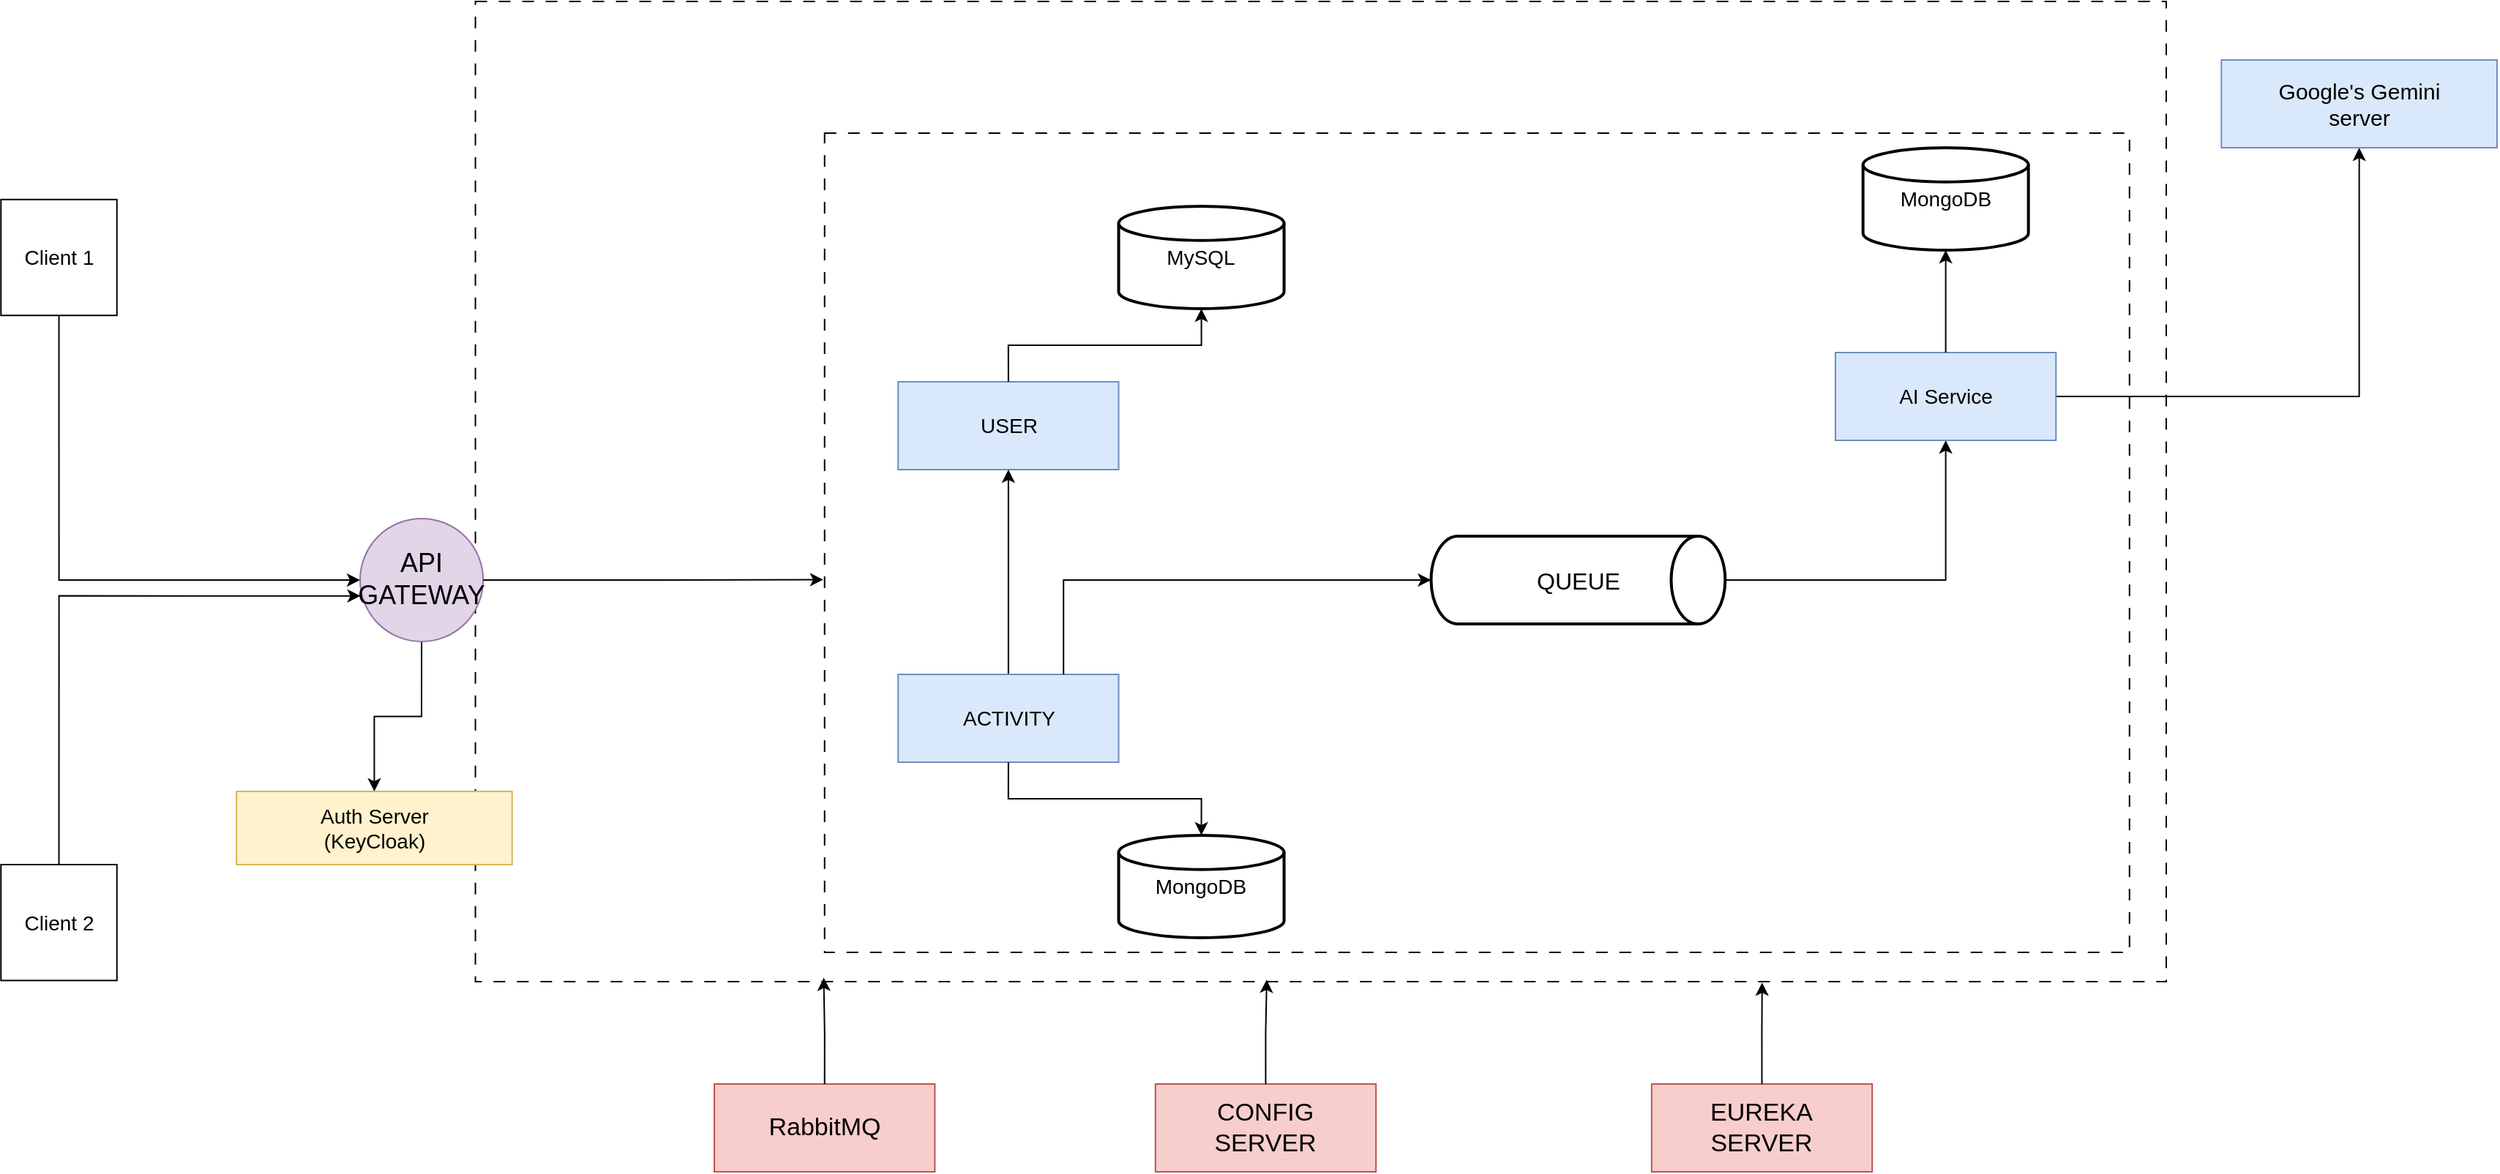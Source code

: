 <mxfile version="28.0.4">
  <diagram name="Page-1" id="B-HlwMAFkNB42_Oyl91Y">
    <mxGraphModel dx="1737" dy="1043" grid="1" gridSize="10" guides="1" tooltips="1" connect="1" arrows="1" fold="1" page="1" pageScale="1" pageWidth="1100" pageHeight="850" math="0" shadow="0">
      <root>
        <mxCell id="0" />
        <mxCell id="1" parent="0" />
        <mxCell id="1UR0G-72wyargxFIS4kL-36" value="" style="rounded=0;whiteSpace=wrap;html=1;fillStyle=zigzag-line;dashed=1;dashPattern=8 8;fillColor=none;glass=0;shadow=0;" vertex="1" parent="1">
          <mxGeometry x="388.797" y="25" width="1155.188" height="670" as="geometry" />
        </mxCell>
        <mxCell id="1UR0G-72wyargxFIS4kL-11" style="edgeStyle=orthogonalEdgeStyle;rounded=0;orthogonalLoop=1;jettySize=auto;html=1;exitX=0.5;exitY=1;exitDx=0;exitDy=0;entryX=0;entryY=0.5;entryDx=0;entryDy=0;" edge="1" parent="1" source="1UR0G-72wyargxFIS4kL-1" target="1UR0G-72wyargxFIS4kL-3">
          <mxGeometry relative="1" as="geometry" />
        </mxCell>
        <mxCell id="1UR0G-72wyargxFIS4kL-1" value="&lt;font style=&quot;font-size: 14px;&quot;&gt;Client 1&lt;/font&gt;" style="whiteSpace=wrap;html=1;aspect=fixed;" vertex="1" parent="1">
          <mxGeometry x="64.656" y="160.39" width="79.223" height="79.223" as="geometry" />
        </mxCell>
        <mxCell id="1UR0G-72wyargxFIS4kL-2" value="&lt;font style=&quot;font-size: 14px;&quot;&gt;Client 2&lt;/font&gt;" style="whiteSpace=wrap;html=1;aspect=fixed;" vertex="1" parent="1">
          <mxGeometry x="64.656" y="615" width="79.223" height="79.223" as="geometry" />
        </mxCell>
        <mxCell id="1UR0G-72wyargxFIS4kL-13" style="edgeStyle=orthogonalEdgeStyle;rounded=0;orthogonalLoop=1;jettySize=auto;html=1;exitX=0.5;exitY=1;exitDx=0;exitDy=0;entryX=0.5;entryY=0;entryDx=0;entryDy=0;" edge="1" parent="1" source="1UR0G-72wyargxFIS4kL-3" target="1UR0G-72wyargxFIS4kL-9">
          <mxGeometry relative="1" as="geometry" />
        </mxCell>
        <mxCell id="1UR0G-72wyargxFIS4kL-3" value="&lt;font style=&quot;font-size: 18px;&quot;&gt;API&lt;/font&gt;&lt;div&gt;&lt;font style=&quot;font-size: 18px;&quot;&gt;GATEWAY&lt;/font&gt;&lt;/div&gt;" style="ellipse;whiteSpace=wrap;html=1;aspect=fixed;fillColor=#e1d5e7;strokeColor=#9673a6;" vertex="1" parent="1">
          <mxGeometry x="309.999" y="378.45" width="84.094" height="84.094" as="geometry" />
        </mxCell>
        <mxCell id="1UR0G-72wyargxFIS4kL-9" value="&lt;font style=&quot;font-size: 14px;&quot;&gt;Auth Server&lt;/font&gt;&lt;div&gt;&lt;font style=&quot;font-size: 14px;&quot;&gt;(KeyCloak)&lt;/font&gt;&lt;/div&gt;" style="rounded=0;whiteSpace=wrap;html=1;fillColor=#fff2cc;strokeColor=#d6b656;" vertex="1" parent="1">
          <mxGeometry x="225.564" y="565" width="188.346" height="50" as="geometry" />
        </mxCell>
        <mxCell id="1UR0G-72wyargxFIS4kL-12" style="edgeStyle=orthogonalEdgeStyle;rounded=0;orthogonalLoop=1;jettySize=auto;html=1;exitX=0.5;exitY=0;exitDx=0;exitDy=0;entryX=0.004;entryY=0.629;entryDx=0;entryDy=0;entryPerimeter=0;" edge="1" parent="1" source="1UR0G-72wyargxFIS4kL-2" target="1UR0G-72wyargxFIS4kL-3">
          <mxGeometry relative="1" as="geometry" />
        </mxCell>
        <mxCell id="1UR0G-72wyargxFIS4kL-14" value="&lt;font style=&quot;font-size: 14px;&quot;&gt;USER&lt;/font&gt;" style="rounded=0;whiteSpace=wrap;html=1;fillColor=#dae8fc;strokeColor=#6c8ebf;" vertex="1" parent="1">
          <mxGeometry x="677.594" y="285" width="150.677" height="60" as="geometry" />
        </mxCell>
        <mxCell id="1UR0G-72wyargxFIS4kL-16" style="edgeStyle=orthogonalEdgeStyle;rounded=0;orthogonalLoop=1;jettySize=auto;html=1;exitX=0.5;exitY=0;exitDx=0;exitDy=0;entryX=0.5;entryY=1;entryDx=0;entryDy=0;" edge="1" parent="1" source="1UR0G-72wyargxFIS4kL-15" target="1UR0G-72wyargxFIS4kL-14">
          <mxGeometry relative="1" as="geometry" />
        </mxCell>
        <mxCell id="1UR0G-72wyargxFIS4kL-15" value="&lt;font style=&quot;font-size: 14px;&quot;&gt;ACTIVITY&lt;/font&gt;" style="rounded=0;whiteSpace=wrap;html=1;fillColor=#dae8fc;strokeColor=#6c8ebf;" vertex="1" parent="1">
          <mxGeometry x="677.594" y="485" width="150.677" height="60" as="geometry" />
        </mxCell>
        <mxCell id="1UR0G-72wyargxFIS4kL-21" value="&lt;font style=&quot;font-size: 14px;&quot;&gt;MySQL&lt;/font&gt;" style="strokeWidth=2;html=1;shape=mxgraph.flowchart.database;whiteSpace=wrap;" vertex="1" parent="1">
          <mxGeometry x="828.271" y="165" width="113.008" height="70" as="geometry" />
        </mxCell>
        <mxCell id="1UR0G-72wyargxFIS4kL-22" style="edgeStyle=orthogonalEdgeStyle;rounded=0;orthogonalLoop=1;jettySize=auto;html=1;exitX=0.5;exitY=0;exitDx=0;exitDy=0;entryX=0.5;entryY=1;entryDx=0;entryDy=0;entryPerimeter=0;" edge="1" parent="1" source="1UR0G-72wyargxFIS4kL-14" target="1UR0G-72wyargxFIS4kL-21">
          <mxGeometry relative="1" as="geometry" />
        </mxCell>
        <mxCell id="1UR0G-72wyargxFIS4kL-23" value="&lt;font style=&quot;font-size: 14px;&quot;&gt;MongoDB&lt;/font&gt;" style="strokeWidth=2;html=1;shape=mxgraph.flowchart.database;whiteSpace=wrap;" vertex="1" parent="1">
          <mxGeometry x="828.271" y="595" width="113.008" height="70" as="geometry" />
        </mxCell>
        <mxCell id="1UR0G-72wyargxFIS4kL-24" style="edgeStyle=orthogonalEdgeStyle;rounded=0;orthogonalLoop=1;jettySize=auto;html=1;exitX=0.5;exitY=1;exitDx=0;exitDy=0;entryX=0.5;entryY=0;entryDx=0;entryDy=0;entryPerimeter=0;" edge="1" parent="1" source="1UR0G-72wyargxFIS4kL-15" target="1UR0G-72wyargxFIS4kL-23">
          <mxGeometry relative="1" as="geometry" />
        </mxCell>
        <mxCell id="1UR0G-72wyargxFIS4kL-28" style="edgeStyle=orthogonalEdgeStyle;rounded=0;orthogonalLoop=1;jettySize=auto;html=1;exitX=1;exitY=0.5;exitDx=0;exitDy=0;exitPerimeter=0;entryX=0.5;entryY=1;entryDx=0;entryDy=0;" edge="1" parent="1" source="1UR0G-72wyargxFIS4kL-25" target="1UR0G-72wyargxFIS4kL-27">
          <mxGeometry relative="1" as="geometry" />
        </mxCell>
        <mxCell id="1UR0G-72wyargxFIS4kL-25" value="&lt;font style=&quot;font-size: 16px;&quot;&gt;QUEUE&lt;/font&gt;" style="strokeWidth=2;html=1;shape=mxgraph.flowchart.direct_data;whiteSpace=wrap;" vertex="1" parent="1">
          <mxGeometry x="1041.729" y="390.5" width="200.902" height="60" as="geometry" />
        </mxCell>
        <mxCell id="1UR0G-72wyargxFIS4kL-26" style="edgeStyle=orthogonalEdgeStyle;rounded=0;orthogonalLoop=1;jettySize=auto;html=1;exitX=0.75;exitY=0;exitDx=0;exitDy=0;entryX=0;entryY=0.5;entryDx=0;entryDy=0;entryPerimeter=0;" edge="1" parent="1" source="1UR0G-72wyargxFIS4kL-15" target="1UR0G-72wyargxFIS4kL-25">
          <mxGeometry relative="1" as="geometry" />
        </mxCell>
        <mxCell id="1UR0G-72wyargxFIS4kL-32" style="edgeStyle=orthogonalEdgeStyle;rounded=0;orthogonalLoop=1;jettySize=auto;html=1;exitX=1;exitY=0.5;exitDx=0;exitDy=0;entryX=0.5;entryY=1;entryDx=0;entryDy=0;" edge="1" parent="1" source="1UR0G-72wyargxFIS4kL-27" target="1UR0G-72wyargxFIS4kL-31">
          <mxGeometry relative="1" as="geometry" />
        </mxCell>
        <mxCell id="1UR0G-72wyargxFIS4kL-27" value="&lt;font style=&quot;font-size: 14px;&quot;&gt;AI Service&lt;/font&gt;" style="rounded=0;whiteSpace=wrap;html=1;fillColor=#dae8fc;strokeColor=#6c8ebf;" vertex="1" parent="1">
          <mxGeometry x="1317.97" y="265" width="150.677" height="60" as="geometry" />
        </mxCell>
        <mxCell id="1UR0G-72wyargxFIS4kL-29" value="&lt;font style=&quot;font-size: 14px;&quot;&gt;MongoDB&lt;/font&gt;" style="strokeWidth=2;html=1;shape=mxgraph.flowchart.database;whiteSpace=wrap;" vertex="1" parent="1">
          <mxGeometry x="1336.805" y="125" width="113.008" height="70" as="geometry" />
        </mxCell>
        <mxCell id="1UR0G-72wyargxFIS4kL-30" style="edgeStyle=orthogonalEdgeStyle;rounded=0;orthogonalLoop=1;jettySize=auto;html=1;exitX=0.5;exitY=0;exitDx=0;exitDy=0;entryX=0.5;entryY=1;entryDx=0;entryDy=0;entryPerimeter=0;" edge="1" parent="1" source="1UR0G-72wyargxFIS4kL-27" target="1UR0G-72wyargxFIS4kL-29">
          <mxGeometry relative="1" as="geometry" />
        </mxCell>
        <mxCell id="1UR0G-72wyargxFIS4kL-31" value="&lt;font style=&quot;font-size: 15px;&quot;&gt;Google&#39;s Gemini&lt;/font&gt;&lt;div&gt;&lt;font style=&quot;font-size: 15px;&quot;&gt;server&lt;/font&gt;&lt;/div&gt;" style="rounded=0;whiteSpace=wrap;html=1;fillColor=#dae8fc;strokeColor=#6c8ebf;" vertex="1" parent="1">
          <mxGeometry x="1581.654" y="65" width="188.346" height="60" as="geometry" />
        </mxCell>
        <mxCell id="1UR0G-72wyargxFIS4kL-33" value="" style="rounded=0;whiteSpace=wrap;html=1;fillStyle=zigzag-line;dashed=1;dashPattern=8 8;fillColor=none;glass=0;shadow=0;" vertex="1" parent="1">
          <mxGeometry x="627.368" y="115" width="891.504" height="560" as="geometry" />
        </mxCell>
        <mxCell id="1UR0G-72wyargxFIS4kL-35" style="edgeStyle=orthogonalEdgeStyle;rounded=0;orthogonalLoop=1;jettySize=auto;html=1;exitX=1;exitY=0.5;exitDx=0;exitDy=0;entryX=-0.001;entryY=0.545;entryDx=0;entryDy=0;entryPerimeter=0;" edge="1" parent="1" source="1UR0G-72wyargxFIS4kL-3" target="1UR0G-72wyargxFIS4kL-33">
          <mxGeometry relative="1" as="geometry" />
        </mxCell>
        <mxCell id="1UR0G-72wyargxFIS4kL-37" value="&lt;font style=&quot;font-size: 17px;&quot;&gt;RabbitMQ&lt;/font&gt;" style="rounded=0;whiteSpace=wrap;html=1;fillColor=#f8cecc;strokeColor=#b85450;" vertex="1" parent="1">
          <mxGeometry x="552.03" y="765" width="150.677" height="60" as="geometry" />
        </mxCell>
        <mxCell id="1UR0G-72wyargxFIS4kL-38" value="&lt;font style=&quot;font-size: 17px;&quot;&gt;CONFIG&lt;/font&gt;&lt;div&gt;&lt;font style=&quot;font-size: 17px;&quot;&gt;SERVER&lt;/font&gt;&lt;/div&gt;" style="rounded=0;whiteSpace=wrap;html=1;fillColor=#f8cecc;strokeColor=#b85450;" vertex="1" parent="1">
          <mxGeometry x="853.383" y="765" width="150.677" height="60" as="geometry" />
        </mxCell>
        <mxCell id="1UR0G-72wyargxFIS4kL-39" value="&lt;font style=&quot;font-size: 17px;&quot;&gt;EUREKA&lt;/font&gt;&lt;div&gt;&lt;font style=&quot;font-size: 17px;&quot;&gt;SERVER&lt;/font&gt;&lt;/div&gt;" style="rounded=0;whiteSpace=wrap;html=1;fillColor=#f8cecc;strokeColor=#b85450;" vertex="1" parent="1">
          <mxGeometry x="1192.406" y="765" width="150.677" height="60" as="geometry" />
        </mxCell>
        <mxCell id="1UR0G-72wyargxFIS4kL-41" style="edgeStyle=orthogonalEdgeStyle;rounded=0;orthogonalLoop=1;jettySize=auto;html=1;exitX=0.5;exitY=0;exitDx=0;exitDy=0;entryX=0.206;entryY=0.996;entryDx=0;entryDy=0;entryPerimeter=0;" edge="1" parent="1" source="1UR0G-72wyargxFIS4kL-37" target="1UR0G-72wyargxFIS4kL-36">
          <mxGeometry relative="1" as="geometry" />
        </mxCell>
        <mxCell id="1UR0G-72wyargxFIS4kL-42" style="edgeStyle=orthogonalEdgeStyle;rounded=0;orthogonalLoop=1;jettySize=auto;html=1;exitX=0.5;exitY=0;exitDx=0;exitDy=0;entryX=0.468;entryY=0.998;entryDx=0;entryDy=0;entryPerimeter=0;" edge="1" parent="1" source="1UR0G-72wyargxFIS4kL-38" target="1UR0G-72wyargxFIS4kL-36">
          <mxGeometry relative="1" as="geometry" />
        </mxCell>
        <mxCell id="1UR0G-72wyargxFIS4kL-43" style="edgeStyle=orthogonalEdgeStyle;rounded=0;orthogonalLoop=1;jettySize=auto;html=1;exitX=0.5;exitY=0;exitDx=0;exitDy=0;entryX=0.761;entryY=1.001;entryDx=0;entryDy=0;entryPerimeter=0;" edge="1" parent="1" source="1UR0G-72wyargxFIS4kL-39" target="1UR0G-72wyargxFIS4kL-36">
          <mxGeometry relative="1" as="geometry" />
        </mxCell>
      </root>
    </mxGraphModel>
  </diagram>
</mxfile>
